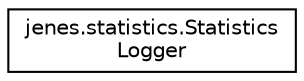 digraph "Representación gráfica de la clase"
{
  edge [fontname="Helvetica",fontsize="10",labelfontname="Helvetica",labelfontsize="10"];
  node [fontname="Helvetica",fontsize="10",shape=record];
  rankdir="LR";
  Node1 [label="jenes.statistics.Statistics\lLogger",height=0.2,width=0.4,color="black", fillcolor="white", style="filled",URL="$classjenes_1_1statistics_1_1_statistics_logger.html"];
}
